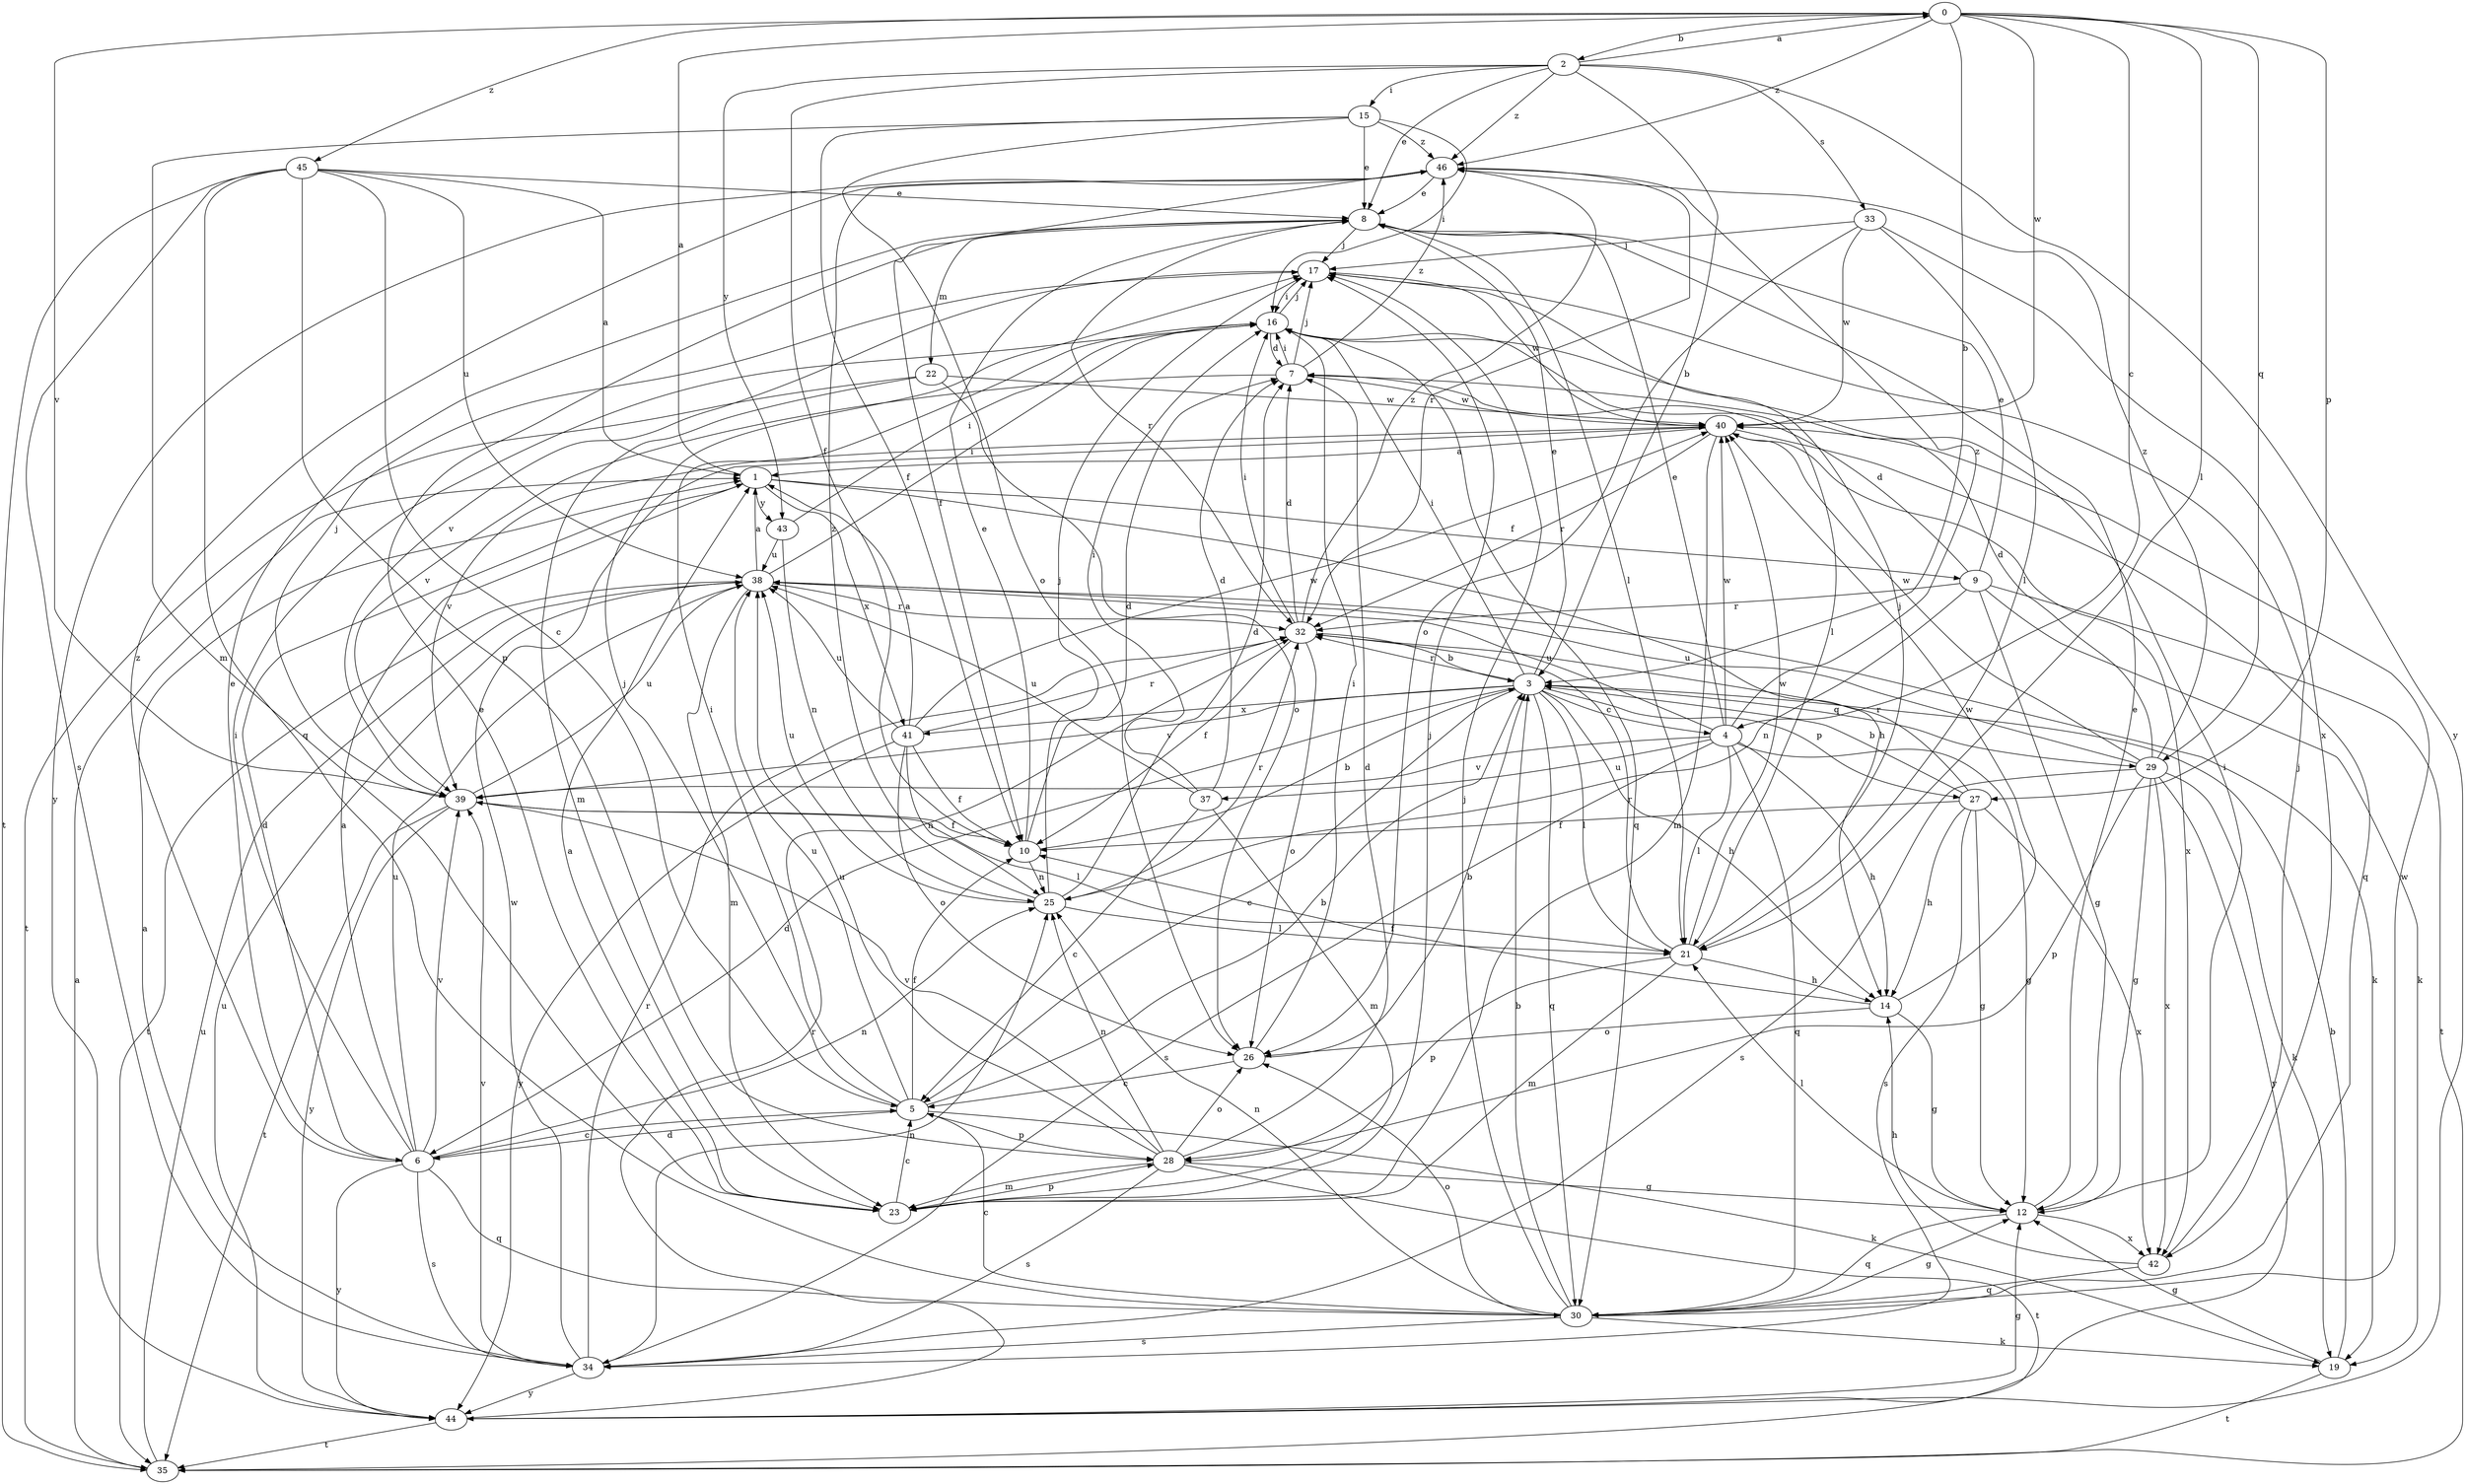 strict digraph  {
0;
1;
2;
3;
4;
5;
6;
7;
8;
9;
10;
12;
14;
15;
16;
17;
19;
21;
22;
23;
25;
26;
27;
28;
29;
30;
32;
33;
34;
35;
37;
38;
39;
40;
41;
42;
43;
44;
45;
46;
0 -> 2  [label=b];
0 -> 3  [label=b];
0 -> 4  [label=c];
0 -> 21  [label=l];
0 -> 27  [label=p];
0 -> 29  [label=q];
0 -> 39  [label=v];
0 -> 40  [label=w];
0 -> 45  [label=z];
0 -> 46  [label=z];
1 -> 0  [label=a];
1 -> 6  [label=d];
1 -> 9  [label=f];
1 -> 14  [label=h];
1 -> 41  [label=x];
1 -> 43  [label=y];
2 -> 0  [label=a];
2 -> 3  [label=b];
2 -> 8  [label=e];
2 -> 10  [label=f];
2 -> 15  [label=i];
2 -> 33  [label=s];
2 -> 43  [label=y];
2 -> 44  [label=y];
2 -> 46  [label=z];
3 -> 4  [label=c];
3 -> 5  [label=c];
3 -> 6  [label=d];
3 -> 8  [label=e];
3 -> 14  [label=h];
3 -> 16  [label=i];
3 -> 21  [label=l];
3 -> 27  [label=p];
3 -> 29  [label=q];
3 -> 30  [label=q];
3 -> 32  [label=r];
3 -> 39  [label=v];
3 -> 41  [label=x];
4 -> 8  [label=e];
4 -> 12  [label=g];
4 -> 14  [label=h];
4 -> 21  [label=l];
4 -> 30  [label=q];
4 -> 34  [label=s];
4 -> 37  [label=u];
4 -> 38  [label=u];
4 -> 39  [label=v];
4 -> 40  [label=w];
4 -> 46  [label=z];
5 -> 3  [label=b];
5 -> 6  [label=d];
5 -> 10  [label=f];
5 -> 16  [label=i];
5 -> 17  [label=j];
5 -> 19  [label=k];
5 -> 28  [label=p];
5 -> 38  [label=u];
6 -> 1  [label=a];
6 -> 5  [label=c];
6 -> 8  [label=e];
6 -> 16  [label=i];
6 -> 25  [label=n];
6 -> 30  [label=q];
6 -> 34  [label=s];
6 -> 38  [label=u];
6 -> 39  [label=v];
6 -> 44  [label=y];
6 -> 46  [label=z];
7 -> 16  [label=i];
7 -> 17  [label=j];
7 -> 39  [label=v];
7 -> 40  [label=w];
7 -> 46  [label=z];
8 -> 17  [label=j];
8 -> 21  [label=l];
8 -> 22  [label=m];
8 -> 32  [label=r];
9 -> 7  [label=d];
9 -> 8  [label=e];
9 -> 12  [label=g];
9 -> 19  [label=k];
9 -> 25  [label=n];
9 -> 32  [label=r];
9 -> 35  [label=t];
10 -> 3  [label=b];
10 -> 7  [label=d];
10 -> 8  [label=e];
10 -> 25  [label=n];
12 -> 8  [label=e];
12 -> 16  [label=i];
12 -> 21  [label=l];
12 -> 30  [label=q];
12 -> 42  [label=x];
14 -> 10  [label=f];
14 -> 12  [label=g];
14 -> 26  [label=o];
14 -> 40  [label=w];
15 -> 8  [label=e];
15 -> 10  [label=f];
15 -> 16  [label=i];
15 -> 23  [label=m];
15 -> 26  [label=o];
15 -> 46  [label=z];
16 -> 7  [label=d];
16 -> 17  [label=j];
16 -> 21  [label=l];
16 -> 30  [label=q];
17 -> 16  [label=i];
17 -> 39  [label=v];
17 -> 40  [label=w];
19 -> 3  [label=b];
19 -> 12  [label=g];
19 -> 35  [label=t];
21 -> 14  [label=h];
21 -> 17  [label=j];
21 -> 23  [label=m];
21 -> 28  [label=p];
21 -> 32  [label=r];
21 -> 40  [label=w];
22 -> 23  [label=m];
22 -> 26  [label=o];
22 -> 35  [label=t];
22 -> 40  [label=w];
23 -> 1  [label=a];
23 -> 5  [label=c];
23 -> 8  [label=e];
23 -> 17  [label=j];
23 -> 28  [label=p];
25 -> 7  [label=d];
25 -> 17  [label=j];
25 -> 21  [label=l];
25 -> 32  [label=r];
25 -> 38  [label=u];
25 -> 46  [label=z];
26 -> 3  [label=b];
26 -> 5  [label=c];
26 -> 16  [label=i];
27 -> 3  [label=b];
27 -> 10  [label=f];
27 -> 12  [label=g];
27 -> 14  [label=h];
27 -> 32  [label=r];
27 -> 34  [label=s];
27 -> 42  [label=x];
28 -> 7  [label=d];
28 -> 12  [label=g];
28 -> 23  [label=m];
28 -> 25  [label=n];
28 -> 26  [label=o];
28 -> 34  [label=s];
28 -> 35  [label=t];
28 -> 38  [label=u];
28 -> 39  [label=v];
29 -> 7  [label=d];
29 -> 12  [label=g];
29 -> 19  [label=k];
29 -> 28  [label=p];
29 -> 34  [label=s];
29 -> 38  [label=u];
29 -> 40  [label=w];
29 -> 42  [label=x];
29 -> 44  [label=y];
29 -> 46  [label=z];
30 -> 3  [label=b];
30 -> 5  [label=c];
30 -> 12  [label=g];
30 -> 17  [label=j];
30 -> 19  [label=k];
30 -> 25  [label=n];
30 -> 26  [label=o];
30 -> 34  [label=s];
30 -> 40  [label=w];
32 -> 3  [label=b];
32 -> 7  [label=d];
32 -> 10  [label=f];
32 -> 16  [label=i];
32 -> 26  [label=o];
32 -> 46  [label=z];
33 -> 17  [label=j];
33 -> 21  [label=l];
33 -> 26  [label=o];
33 -> 40  [label=w];
33 -> 42  [label=x];
34 -> 1  [label=a];
34 -> 25  [label=n];
34 -> 32  [label=r];
34 -> 39  [label=v];
34 -> 40  [label=w];
34 -> 44  [label=y];
35 -> 1  [label=a];
35 -> 38  [label=u];
37 -> 5  [label=c];
37 -> 7  [label=d];
37 -> 16  [label=i];
37 -> 23  [label=m];
37 -> 38  [label=u];
38 -> 1  [label=a];
38 -> 16  [label=i];
38 -> 19  [label=k];
38 -> 23  [label=m];
38 -> 32  [label=r];
38 -> 35  [label=t];
39 -> 10  [label=f];
39 -> 17  [label=j];
39 -> 21  [label=l];
39 -> 35  [label=t];
39 -> 38  [label=u];
39 -> 44  [label=y];
40 -> 1  [label=a];
40 -> 23  [label=m];
40 -> 30  [label=q];
40 -> 32  [label=r];
40 -> 39  [label=v];
40 -> 42  [label=x];
41 -> 1  [label=a];
41 -> 10  [label=f];
41 -> 25  [label=n];
41 -> 26  [label=o];
41 -> 32  [label=r];
41 -> 38  [label=u];
41 -> 40  [label=w];
41 -> 44  [label=y];
42 -> 14  [label=h];
42 -> 17  [label=j];
42 -> 30  [label=q];
43 -> 16  [label=i];
43 -> 25  [label=n];
43 -> 38  [label=u];
44 -> 12  [label=g];
44 -> 32  [label=r];
44 -> 35  [label=t];
44 -> 38  [label=u];
45 -> 1  [label=a];
45 -> 5  [label=c];
45 -> 8  [label=e];
45 -> 28  [label=p];
45 -> 30  [label=q];
45 -> 34  [label=s];
45 -> 35  [label=t];
45 -> 38  [label=u];
46 -> 8  [label=e];
46 -> 10  [label=f];
46 -> 32  [label=r];
46 -> 44  [label=y];
}
